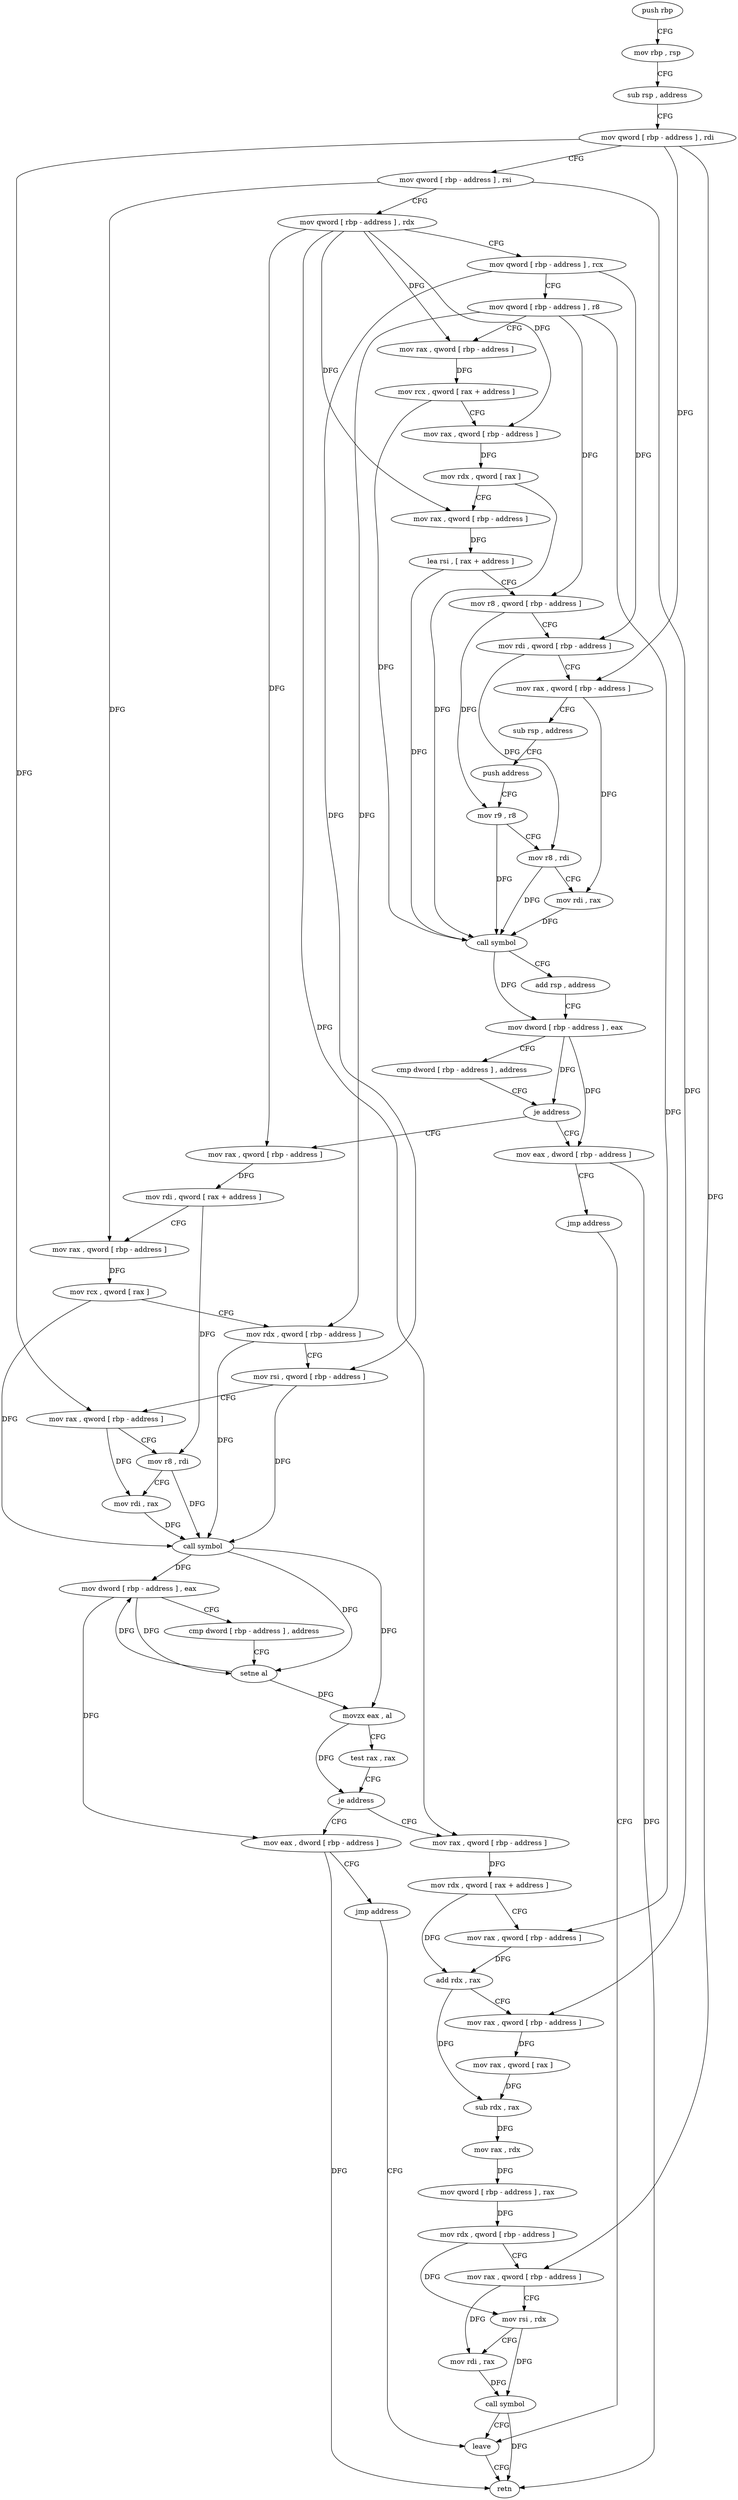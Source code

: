 digraph "func" {
"4441044" [label = "push rbp" ]
"4441045" [label = "mov rbp , rsp" ]
"4441048" [label = "sub rsp , address" ]
"4441052" [label = "mov qword [ rbp - address ] , rdi" ]
"4441056" [label = "mov qword [ rbp - address ] , rsi" ]
"4441060" [label = "mov qword [ rbp - address ] , rdx" ]
"4441064" [label = "mov qword [ rbp - address ] , rcx" ]
"4441068" [label = "mov qword [ rbp - address ] , r8" ]
"4441072" [label = "mov rax , qword [ rbp - address ]" ]
"4441076" [label = "mov rcx , qword [ rax + address ]" ]
"4441080" [label = "mov rax , qword [ rbp - address ]" ]
"4441084" [label = "mov rdx , qword [ rax ]" ]
"4441087" [label = "mov rax , qword [ rbp - address ]" ]
"4441091" [label = "lea rsi , [ rax + address ]" ]
"4441095" [label = "mov r8 , qword [ rbp - address ]" ]
"4441099" [label = "mov rdi , qword [ rbp - address ]" ]
"4441103" [label = "mov rax , qword [ rbp - address ]" ]
"4441107" [label = "sub rsp , address" ]
"4441111" [label = "push address" ]
"4441113" [label = "mov r9 , r8" ]
"4441116" [label = "mov r8 , rdi" ]
"4441119" [label = "mov rdi , rax" ]
"4441122" [label = "call symbol" ]
"4441127" [label = "add rsp , address" ]
"4441131" [label = "mov dword [ rbp - address ] , eax" ]
"4441134" [label = "cmp dword [ rbp - address ] , address" ]
"4441138" [label = "je address" ]
"4441145" [label = "mov rax , qword [ rbp - address ]" ]
"4441140" [label = "mov eax , dword [ rbp - address ]" ]
"4441149" [label = "mov rdi , qword [ rax + address ]" ]
"4441153" [label = "mov rax , qword [ rbp - address ]" ]
"4441157" [label = "mov rcx , qword [ rax ]" ]
"4441160" [label = "mov rdx , qword [ rbp - address ]" ]
"4441164" [label = "mov rsi , qword [ rbp - address ]" ]
"4441168" [label = "mov rax , qword [ rbp - address ]" ]
"4441172" [label = "mov r8 , rdi" ]
"4441175" [label = "mov rdi , rax" ]
"4441178" [label = "call symbol" ]
"4441183" [label = "mov dword [ rbp - address ] , eax" ]
"4441186" [label = "cmp dword [ rbp - address ] , address" ]
"4441190" [label = "setne al" ]
"4441193" [label = "movzx eax , al" ]
"4441196" [label = "test rax , rax" ]
"4441199" [label = "je address" ]
"4441206" [label = "mov rax , qword [ rbp - address ]" ]
"4441201" [label = "mov eax , dword [ rbp - address ]" ]
"4441143" [label = "jmp address" ]
"4441257" [label = "leave" ]
"4441210" [label = "mov rdx , qword [ rax + address ]" ]
"4441214" [label = "mov rax , qword [ rbp - address ]" ]
"4441218" [label = "add rdx , rax" ]
"4441221" [label = "mov rax , qword [ rbp - address ]" ]
"4441225" [label = "mov rax , qword [ rax ]" ]
"4441228" [label = "sub rdx , rax" ]
"4441231" [label = "mov rax , rdx" ]
"4441234" [label = "mov qword [ rbp - address ] , rax" ]
"4441238" [label = "mov rdx , qword [ rbp - address ]" ]
"4441242" [label = "mov rax , qword [ rbp - address ]" ]
"4441246" [label = "mov rsi , rdx" ]
"4441249" [label = "mov rdi , rax" ]
"4441252" [label = "call symbol" ]
"4441204" [label = "jmp address" ]
"4441258" [label = "retn" ]
"4441044" -> "4441045" [ label = "CFG" ]
"4441045" -> "4441048" [ label = "CFG" ]
"4441048" -> "4441052" [ label = "CFG" ]
"4441052" -> "4441056" [ label = "CFG" ]
"4441052" -> "4441103" [ label = "DFG" ]
"4441052" -> "4441168" [ label = "DFG" ]
"4441052" -> "4441242" [ label = "DFG" ]
"4441056" -> "4441060" [ label = "CFG" ]
"4441056" -> "4441153" [ label = "DFG" ]
"4441056" -> "4441221" [ label = "DFG" ]
"4441060" -> "4441064" [ label = "CFG" ]
"4441060" -> "4441072" [ label = "DFG" ]
"4441060" -> "4441080" [ label = "DFG" ]
"4441060" -> "4441087" [ label = "DFG" ]
"4441060" -> "4441145" [ label = "DFG" ]
"4441060" -> "4441206" [ label = "DFG" ]
"4441064" -> "4441068" [ label = "CFG" ]
"4441064" -> "4441099" [ label = "DFG" ]
"4441064" -> "4441164" [ label = "DFG" ]
"4441068" -> "4441072" [ label = "CFG" ]
"4441068" -> "4441095" [ label = "DFG" ]
"4441068" -> "4441160" [ label = "DFG" ]
"4441068" -> "4441214" [ label = "DFG" ]
"4441072" -> "4441076" [ label = "DFG" ]
"4441076" -> "4441080" [ label = "CFG" ]
"4441076" -> "4441122" [ label = "DFG" ]
"4441080" -> "4441084" [ label = "DFG" ]
"4441084" -> "4441087" [ label = "CFG" ]
"4441084" -> "4441122" [ label = "DFG" ]
"4441087" -> "4441091" [ label = "DFG" ]
"4441091" -> "4441095" [ label = "CFG" ]
"4441091" -> "4441122" [ label = "DFG" ]
"4441095" -> "4441099" [ label = "CFG" ]
"4441095" -> "4441113" [ label = "DFG" ]
"4441099" -> "4441103" [ label = "CFG" ]
"4441099" -> "4441116" [ label = "DFG" ]
"4441103" -> "4441107" [ label = "CFG" ]
"4441103" -> "4441119" [ label = "DFG" ]
"4441107" -> "4441111" [ label = "CFG" ]
"4441111" -> "4441113" [ label = "CFG" ]
"4441113" -> "4441116" [ label = "CFG" ]
"4441113" -> "4441122" [ label = "DFG" ]
"4441116" -> "4441119" [ label = "CFG" ]
"4441116" -> "4441122" [ label = "DFG" ]
"4441119" -> "4441122" [ label = "DFG" ]
"4441122" -> "4441127" [ label = "CFG" ]
"4441122" -> "4441131" [ label = "DFG" ]
"4441127" -> "4441131" [ label = "CFG" ]
"4441131" -> "4441134" [ label = "CFG" ]
"4441131" -> "4441138" [ label = "DFG" ]
"4441131" -> "4441140" [ label = "DFG" ]
"4441134" -> "4441138" [ label = "CFG" ]
"4441138" -> "4441145" [ label = "CFG" ]
"4441138" -> "4441140" [ label = "CFG" ]
"4441145" -> "4441149" [ label = "DFG" ]
"4441140" -> "4441143" [ label = "CFG" ]
"4441140" -> "4441258" [ label = "DFG" ]
"4441149" -> "4441153" [ label = "CFG" ]
"4441149" -> "4441172" [ label = "DFG" ]
"4441153" -> "4441157" [ label = "DFG" ]
"4441157" -> "4441160" [ label = "CFG" ]
"4441157" -> "4441178" [ label = "DFG" ]
"4441160" -> "4441164" [ label = "CFG" ]
"4441160" -> "4441178" [ label = "DFG" ]
"4441164" -> "4441168" [ label = "CFG" ]
"4441164" -> "4441178" [ label = "DFG" ]
"4441168" -> "4441172" [ label = "CFG" ]
"4441168" -> "4441175" [ label = "DFG" ]
"4441172" -> "4441175" [ label = "CFG" ]
"4441172" -> "4441178" [ label = "DFG" ]
"4441175" -> "4441178" [ label = "DFG" ]
"4441178" -> "4441183" [ label = "DFG" ]
"4441178" -> "4441190" [ label = "DFG" ]
"4441178" -> "4441193" [ label = "DFG" ]
"4441183" -> "4441186" [ label = "CFG" ]
"4441183" -> "4441190" [ label = "DFG" ]
"4441183" -> "4441201" [ label = "DFG" ]
"4441186" -> "4441190" [ label = "CFG" ]
"4441190" -> "4441193" [ label = "DFG" ]
"4441190" -> "4441183" [ label = "DFG" ]
"4441193" -> "4441196" [ label = "CFG" ]
"4441193" -> "4441199" [ label = "DFG" ]
"4441196" -> "4441199" [ label = "CFG" ]
"4441199" -> "4441206" [ label = "CFG" ]
"4441199" -> "4441201" [ label = "CFG" ]
"4441206" -> "4441210" [ label = "DFG" ]
"4441201" -> "4441204" [ label = "CFG" ]
"4441201" -> "4441258" [ label = "DFG" ]
"4441143" -> "4441257" [ label = "CFG" ]
"4441257" -> "4441258" [ label = "CFG" ]
"4441210" -> "4441214" [ label = "CFG" ]
"4441210" -> "4441218" [ label = "DFG" ]
"4441214" -> "4441218" [ label = "DFG" ]
"4441218" -> "4441221" [ label = "CFG" ]
"4441218" -> "4441228" [ label = "DFG" ]
"4441221" -> "4441225" [ label = "DFG" ]
"4441225" -> "4441228" [ label = "DFG" ]
"4441228" -> "4441231" [ label = "DFG" ]
"4441231" -> "4441234" [ label = "DFG" ]
"4441234" -> "4441238" [ label = "DFG" ]
"4441238" -> "4441242" [ label = "CFG" ]
"4441238" -> "4441246" [ label = "DFG" ]
"4441242" -> "4441246" [ label = "CFG" ]
"4441242" -> "4441249" [ label = "DFG" ]
"4441246" -> "4441249" [ label = "CFG" ]
"4441246" -> "4441252" [ label = "DFG" ]
"4441249" -> "4441252" [ label = "DFG" ]
"4441252" -> "4441257" [ label = "CFG" ]
"4441252" -> "4441258" [ label = "DFG" ]
"4441204" -> "4441257" [ label = "CFG" ]
}
